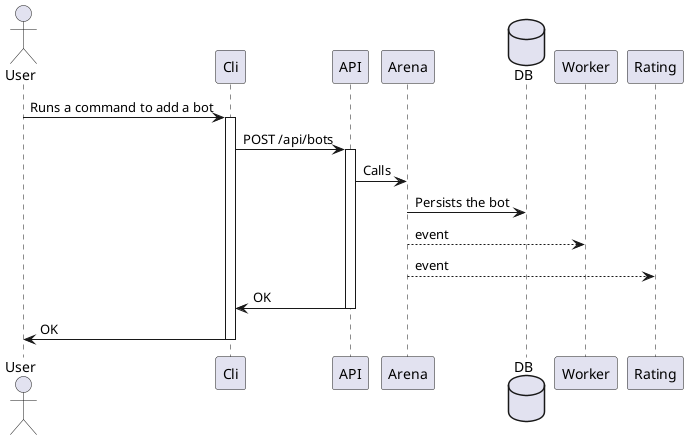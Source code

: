 @startuml submitting-a-bot

actor User
participant Cli
participant API
participant Arena
database DB
participant Worker
participant Rating

User -> Cli ++ : Runs a command to add a bot
Cli -> API ++ : POST /api/bots
API -> Arena : Calls
Arena -> DB : Persists the bot
Arena --> Worker : event
Arena --> Rating : event
API -> Cli -- : OK
Cli -> User -- : OK

@enduml